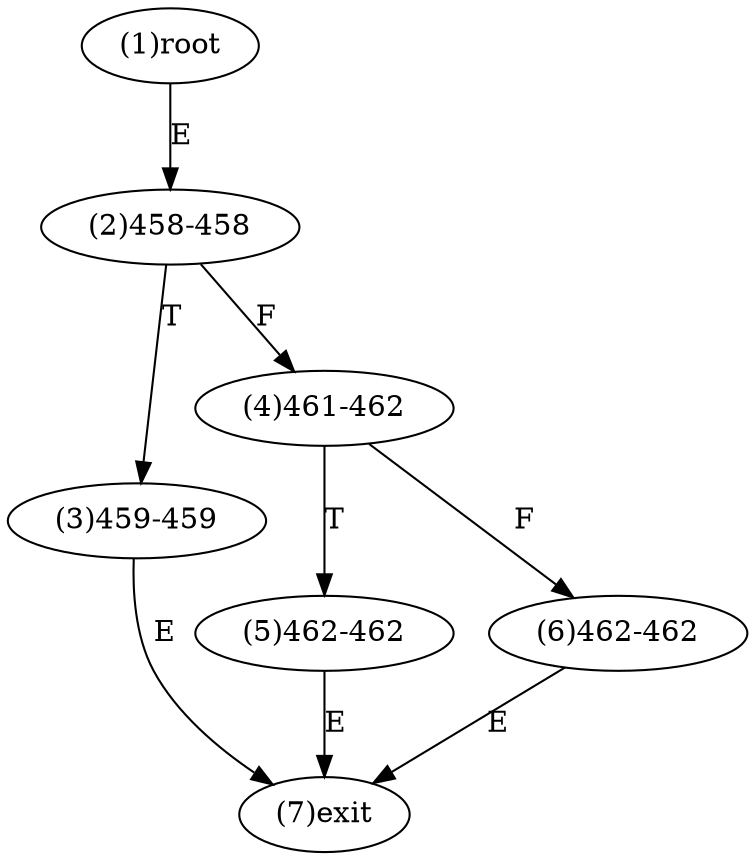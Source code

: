 digraph "" { 
1[ label="(1)root"];
2[ label="(2)458-458"];
3[ label="(3)459-459"];
4[ label="(4)461-462"];
5[ label="(5)462-462"];
6[ label="(6)462-462"];
7[ label="(7)exit"];
1->2[ label="E"];
2->4[ label="F"];
2->3[ label="T"];
3->7[ label="E"];
4->6[ label="F"];
4->5[ label="T"];
5->7[ label="E"];
6->7[ label="E"];
}